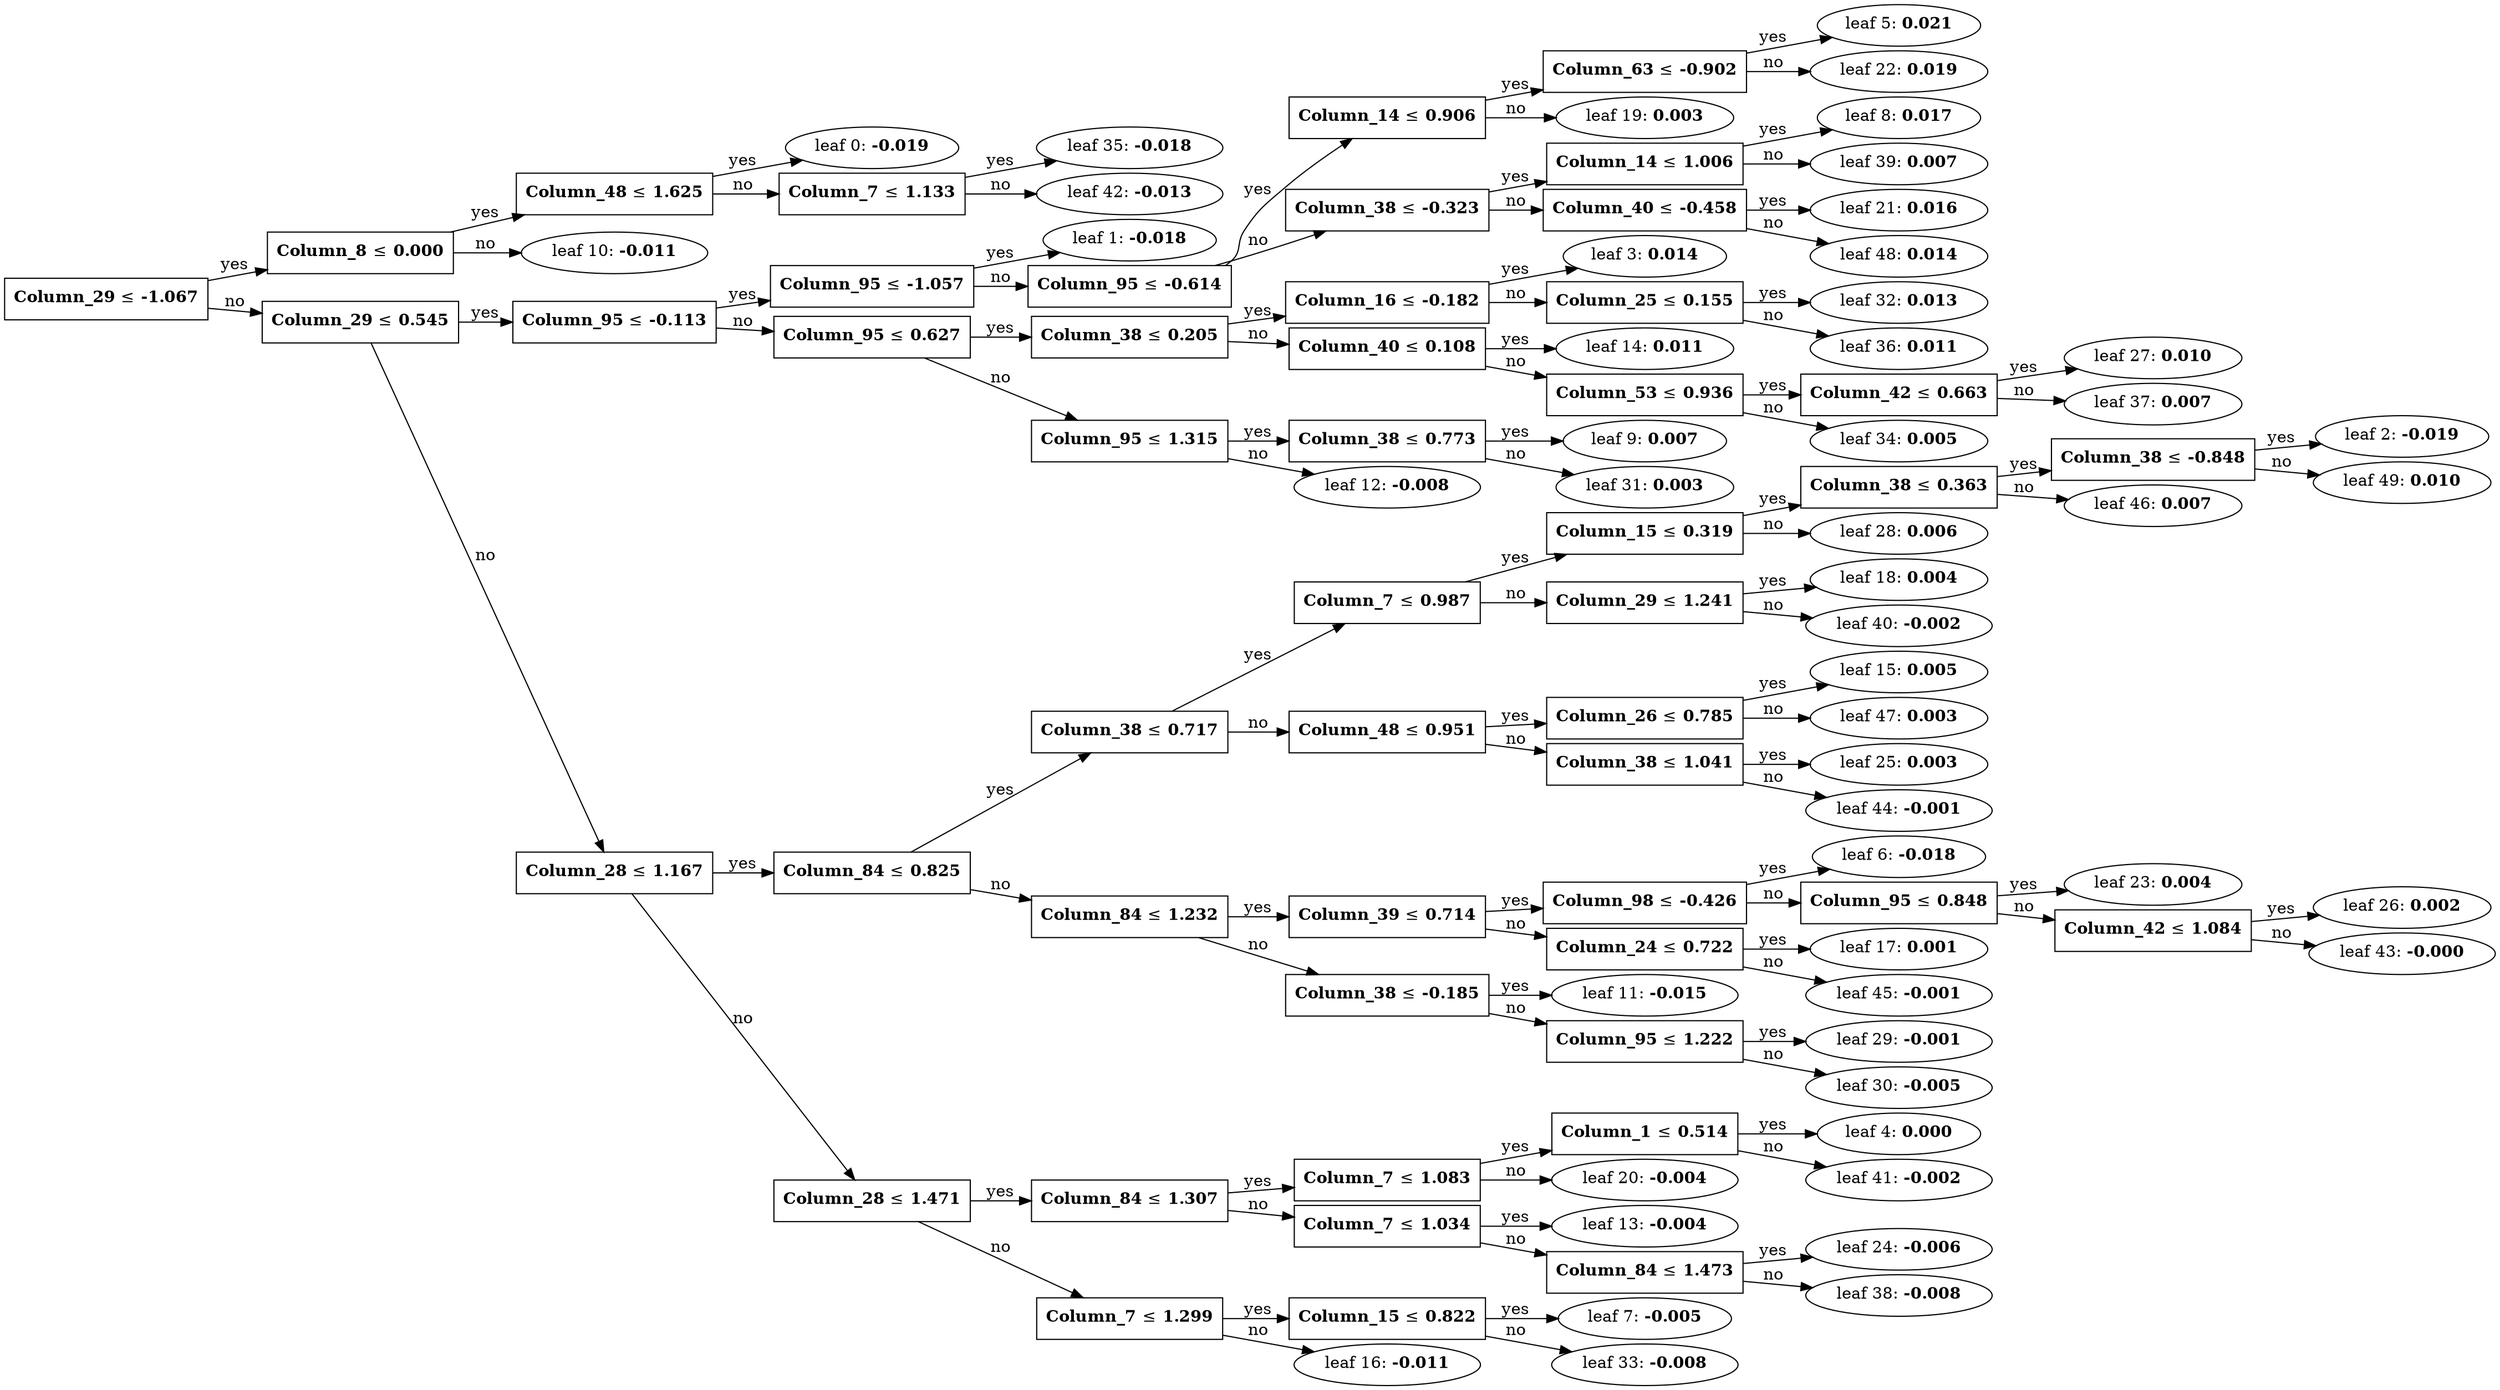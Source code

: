 digraph {
	graph [nodesep=0.05 rankdir=LR ranksep=0.3]
	split0 [label=<<B>Column_29</B> &#8804; <B>-1.067</B>> fillcolor=white shape=rectangle style=""]
	split9 [label=<<B>Column_8</B> &#8804; <B>0.000</B>> fillcolor=white shape=rectangle style=""]
	split34 [label=<<B>Column_48</B> &#8804; <B>1.625</B>> fillcolor=white shape=rectangle style=""]
	leaf0 [label=<leaf 0: <B>-0.019</B>>]
	split34 -> leaf0 [label=yes]
	split41 [label=<<B>Column_7</B> &#8804; <B>1.133</B>> fillcolor=white shape=rectangle style=""]
	leaf35 [label=<leaf 35: <B>-0.018</B>>]
	split41 -> leaf35 [label=yes]
	leaf42 [label=<leaf 42: <B>-0.013</B>>]
	split41 -> leaf42 [label=no]
	split34 -> split41 [label=no]
	split9 -> split34 [label=yes]
	leaf10 [label=<leaf 10: <B>-0.011</B>>]
	split9 -> leaf10 [label=no]
	split0 -> split9 [label=yes]
	split1 [label=<<B>Column_29</B> &#8804; <B>0.545</B>> fillcolor=white shape=rectangle style=""]
	split2 [label=<<B>Column_95</B> &#8804; <B>-0.113</B>> fillcolor=white shape=rectangle style=""]
	split4 [label=<<B>Column_95</B> &#8804; <B>-1.057</B>> fillcolor=white shape=rectangle style=""]
	leaf1 [label=<leaf 1: <B>-0.018</B>>]
	split4 -> leaf1 [label=yes]
	split7 [label=<<B>Column_95</B> &#8804; <B>-0.614</B>> fillcolor=white shape=rectangle style=""]
	split18 [label=<<B>Column_14</B> &#8804; <B>0.906</B>> fillcolor=white shape=rectangle style=""]
	split21 [label=<<B>Column_63</B> &#8804; <B>-0.902</B>> fillcolor=white shape=rectangle style=""]
	leaf5 [label=<leaf 5: <B>0.021</B>>]
	split21 -> leaf5 [label=yes]
	leaf22 [label=<leaf 22: <B>0.019</B>>]
	split21 -> leaf22 [label=no]
	split18 -> split21 [label=yes]
	leaf19 [label=<leaf 19: <B>0.003</B>>]
	split18 -> leaf19 [label=no]
	split7 -> split18 [label=yes]
	split20 [label=<<B>Column_38</B> &#8804; <B>-0.323</B>> fillcolor=white shape=rectangle style=""]
	split38 [label=<<B>Column_14</B> &#8804; <B>1.006</B>> fillcolor=white shape=rectangle style=""]
	leaf8 [label=<leaf 8: <B>0.017</B>>]
	split38 -> leaf8 [label=yes]
	leaf39 [label=<leaf 39: <B>0.007</B>>]
	split38 -> leaf39 [label=no]
	split20 -> split38 [label=yes]
	split47 [label=<<B>Column_40</B> &#8804; <B>-0.458</B>> fillcolor=white shape=rectangle style=""]
	leaf21 [label=<leaf 21: <B>0.016</B>>]
	split47 -> leaf21 [label=yes]
	leaf48 [label=<leaf 48: <B>0.014</B>>]
	split47 -> leaf48 [label=no]
	split20 -> split47 [label=no]
	split7 -> split20 [label=no]
	split4 -> split7 [label=no]
	split2 -> split4 [label=yes]
	split8 [label=<<B>Column_95</B> &#8804; <B>0.627</B>> fillcolor=white shape=rectangle style=""]
	split13 [label=<<B>Column_38</B> &#8804; <B>0.205</B>> fillcolor=white shape=rectangle style=""]
	split31 [label=<<B>Column_16</B> &#8804; <B>-0.182</B>> fillcolor=white shape=rectangle style=""]
	leaf3 [label=<leaf 3: <B>0.014</B>>]
	split31 -> leaf3 [label=yes]
	split35 [label=<<B>Column_25</B> &#8804; <B>0.155</B>> fillcolor=white shape=rectangle style=""]
	leaf32 [label=<leaf 32: <B>0.013</B>>]
	split35 -> leaf32 [label=yes]
	leaf36 [label=<leaf 36: <B>0.011</B>>]
	split35 -> leaf36 [label=no]
	split31 -> split35 [label=no]
	split13 -> split31 [label=yes]
	split26 [label=<<B>Column_40</B> &#8804; <B>0.108</B>> fillcolor=white shape=rectangle style=""]
	leaf14 [label=<leaf 14: <B>0.011</B>>]
	split26 -> leaf14 [label=yes]
	split33 [label=<<B>Column_53</B> &#8804; <B>0.936</B>> fillcolor=white shape=rectangle style=""]
	split36 [label=<<B>Column_42</B> &#8804; <B>0.663</B>> fillcolor=white shape=rectangle style=""]
	leaf27 [label=<leaf 27: <B>0.010</B>>]
	split36 -> leaf27 [label=yes]
	leaf37 [label=<leaf 37: <B>0.007</B>>]
	split36 -> leaf37 [label=no]
	split33 -> split36 [label=yes]
	leaf34 [label=<leaf 34: <B>0.005</B>>]
	split33 -> leaf34 [label=no]
	split26 -> split33 [label=no]
	split13 -> split26 [label=no]
	split8 -> split13 [label=yes]
	split11 [label=<<B>Column_95</B> &#8804; <B>1.315</B>> fillcolor=white shape=rectangle style=""]
	split30 [label=<<B>Column_38</B> &#8804; <B>0.773</B>> fillcolor=white shape=rectangle style=""]
	leaf9 [label=<leaf 9: <B>0.007</B>>]
	split30 -> leaf9 [label=yes]
	leaf31 [label=<leaf 31: <B>0.003</B>>]
	split30 -> leaf31 [label=no]
	split11 -> split30 [label=yes]
	leaf12 [label=<leaf 12: <B>-0.008</B>>]
	split11 -> leaf12 [label=no]
	split8 -> split11 [label=no]
	split2 -> split8 [label=no]
	split1 -> split2 [label=yes]
	split3 [label=<<B>Column_28</B> &#8804; <B>1.167</B>> fillcolor=white shape=rectangle style=""]
	split5 [label=<<B>Column_84</B> &#8804; <B>0.825</B>> fillcolor=white shape=rectangle style=""]
	split14 [label=<<B>Column_38</B> &#8804; <B>0.717</B>> fillcolor=white shape=rectangle style=""]
	split17 [label=<<B>Column_7</B> &#8804; <B>0.987</B>> fillcolor=white shape=rectangle style=""]
	split27 [label=<<B>Column_15</B> &#8804; <B>0.319</B>> fillcolor=white shape=rectangle style=""]
	split45 [label=<<B>Column_38</B> &#8804; <B>0.363</B>> fillcolor=white shape=rectangle style=""]
	split48 [label=<<B>Column_38</B> &#8804; <B>-0.848</B>> fillcolor=white shape=rectangle style=""]
	leaf2 [label=<leaf 2: <B>-0.019</B>>]
	split48 -> leaf2 [label=yes]
	leaf49 [label=<leaf 49: <B>0.010</B>>]
	split48 -> leaf49 [label=no]
	split45 -> split48 [label=yes]
	leaf46 [label=<leaf 46: <B>0.007</B>>]
	split45 -> leaf46 [label=no]
	split27 -> split45 [label=yes]
	leaf28 [label=<leaf 28: <B>0.006</B>>]
	split27 -> leaf28 [label=no]
	split17 -> split27 [label=yes]
	split39 [label=<<B>Column_29</B> &#8804; <B>1.241</B>> fillcolor=white shape=rectangle style=""]
	leaf18 [label=<leaf 18: <B>0.004</B>>]
	split39 -> leaf18 [label=yes]
	leaf40 [label=<leaf 40: <B>-0.002</B>>]
	split39 -> leaf40 [label=no]
	split17 -> split39 [label=no]
	split14 -> split17 [label=yes]
	split24 [label=<<B>Column_48</B> &#8804; <B>0.951</B>> fillcolor=white shape=rectangle style=""]
	split46 [label=<<B>Column_26</B> &#8804; <B>0.785</B>> fillcolor=white shape=rectangle style=""]
	leaf15 [label=<leaf 15: <B>0.005</B>>]
	split46 -> leaf15 [label=yes]
	leaf47 [label=<leaf 47: <B>0.003</B>>]
	split46 -> leaf47 [label=no]
	split24 -> split46 [label=yes]
	split43 [label=<<B>Column_38</B> &#8804; <B>1.041</B>> fillcolor=white shape=rectangle style=""]
	leaf25 [label=<leaf 25: <B>0.003</B>>]
	split43 -> leaf25 [label=yes]
	leaf44 [label=<leaf 44: <B>-0.001</B>>]
	split43 -> leaf44 [label=no]
	split24 -> split43 [label=no]
	split14 -> split24 [label=no]
	split5 -> split14 [label=yes]
	split10 [label=<<B>Column_84</B> &#8804; <B>1.232</B>> fillcolor=white shape=rectangle style=""]
	split16 [label=<<B>Column_39</B> &#8804; <B>0.714</B>> fillcolor=white shape=rectangle style=""]
	split22 [label=<<B>Column_98</B> &#8804; <B>-0.426</B>> fillcolor=white shape=rectangle style=""]
	leaf6 [label=<leaf 6: <B>-0.018</B>>]
	split22 -> leaf6 [label=yes]
	split25 [label=<<B>Column_95</B> &#8804; <B>0.848</B>> fillcolor=white shape=rectangle style=""]
	leaf23 [label=<leaf 23: <B>0.004</B>>]
	split25 -> leaf23 [label=yes]
	split42 [label=<<B>Column_42</B> &#8804; <B>1.084</B>> fillcolor=white shape=rectangle style=""]
	leaf26 [label=<leaf 26: <B>0.002</B>>]
	split42 -> leaf26 [label=yes]
	leaf43 [label=<leaf 43: <B>-0.000</B>>]
	split42 -> leaf43 [label=no]
	split25 -> split42 [label=no]
	split22 -> split25 [label=no]
	split16 -> split22 [label=yes]
	split44 [label=<<B>Column_24</B> &#8804; <B>0.722</B>> fillcolor=white shape=rectangle style=""]
	leaf17 [label=<leaf 17: <B>0.001</B>>]
	split44 -> leaf17 [label=yes]
	leaf45 [label=<leaf 45: <B>-0.001</B>>]
	split44 -> leaf45 [label=no]
	split16 -> split44 [label=no]
	split10 -> split16 [label=yes]
	split28 [label=<<B>Column_38</B> &#8804; <B>-0.185</B>> fillcolor=white shape=rectangle style=""]
	leaf11 [label=<leaf 11: <B>-0.015</B>>]
	split28 -> leaf11 [label=yes]
	split29 [label=<<B>Column_95</B> &#8804; <B>1.222</B>> fillcolor=white shape=rectangle style=""]
	leaf29 [label=<leaf 29: <B>-0.001</B>>]
	split29 -> leaf29 [label=yes]
	leaf30 [label=<leaf 30: <B>-0.005</B>>]
	split29 -> leaf30 [label=no]
	split28 -> split29 [label=no]
	split10 -> split28 [label=no]
	split5 -> split10 [label=no]
	split3 -> split5 [label=yes]
	split6 [label=<<B>Column_28</B> &#8804; <B>1.471</B>> fillcolor=white shape=rectangle style=""]
	split12 [label=<<B>Column_84</B> &#8804; <B>1.307</B>> fillcolor=white shape=rectangle style=""]
	split19 [label=<<B>Column_7</B> &#8804; <B>1.083</B>> fillcolor=white shape=rectangle style=""]
	split40 [label=<<B>Column_1</B> &#8804; <B>0.514</B>> fillcolor=white shape=rectangle style=""]
	leaf4 [label=<leaf 4: <B>0.000</B>>]
	split40 -> leaf4 [label=yes]
	leaf41 [label=<leaf 41: <B>-0.002</B>>]
	split40 -> leaf41 [label=no]
	split19 -> split40 [label=yes]
	leaf20 [label=<leaf 20: <B>-0.004</B>>]
	split19 -> leaf20 [label=no]
	split12 -> split19 [label=yes]
	split23 [label=<<B>Column_7</B> &#8804; <B>1.034</B>> fillcolor=white shape=rectangle style=""]
	leaf13 [label=<leaf 13: <B>-0.004</B>>]
	split23 -> leaf13 [label=yes]
	split37 [label=<<B>Column_84</B> &#8804; <B>1.473</B>> fillcolor=white shape=rectangle style=""]
	leaf24 [label=<leaf 24: <B>-0.006</B>>]
	split37 -> leaf24 [label=yes]
	leaf38 [label=<leaf 38: <B>-0.008</B>>]
	split37 -> leaf38 [label=no]
	split23 -> split37 [label=no]
	split12 -> split23 [label=no]
	split6 -> split12 [label=yes]
	split15 [label=<<B>Column_7</B> &#8804; <B>1.299</B>> fillcolor=white shape=rectangle style=""]
	split32 [label=<<B>Column_15</B> &#8804; <B>0.822</B>> fillcolor=white shape=rectangle style=""]
	leaf7 [label=<leaf 7: <B>-0.005</B>>]
	split32 -> leaf7 [label=yes]
	leaf33 [label=<leaf 33: <B>-0.008</B>>]
	split32 -> leaf33 [label=no]
	split15 -> split32 [label=yes]
	leaf16 [label=<leaf 16: <B>-0.011</B>>]
	split15 -> leaf16 [label=no]
	split6 -> split15 [label=no]
	split3 -> split6 [label=no]
	split1 -> split3 [label=no]
	split0 -> split1 [label=no]
}
